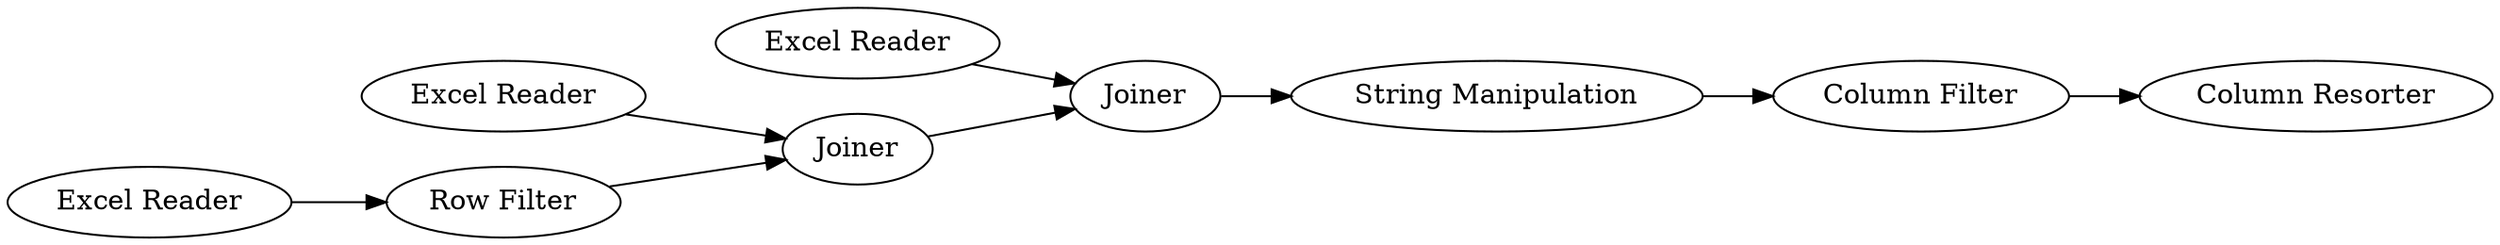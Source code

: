 digraph {
	2 [label="Row Filter"]
	5 [label=Joiner]
	6 [label=Joiner]
	7 [label="String Manipulation"]
	8 [label="Column Filter"]
	9 [label="Column Resorter"]
	10 [label="Excel Reader"]
	11 [label="Excel Reader"]
	12 [label="Excel Reader"]
	2 -> 5
	5 -> 6
	6 -> 7
	7 -> 8
	8 -> 9
	10 -> 2
	11 -> 5
	12 -> 6
	rankdir=LR
}
